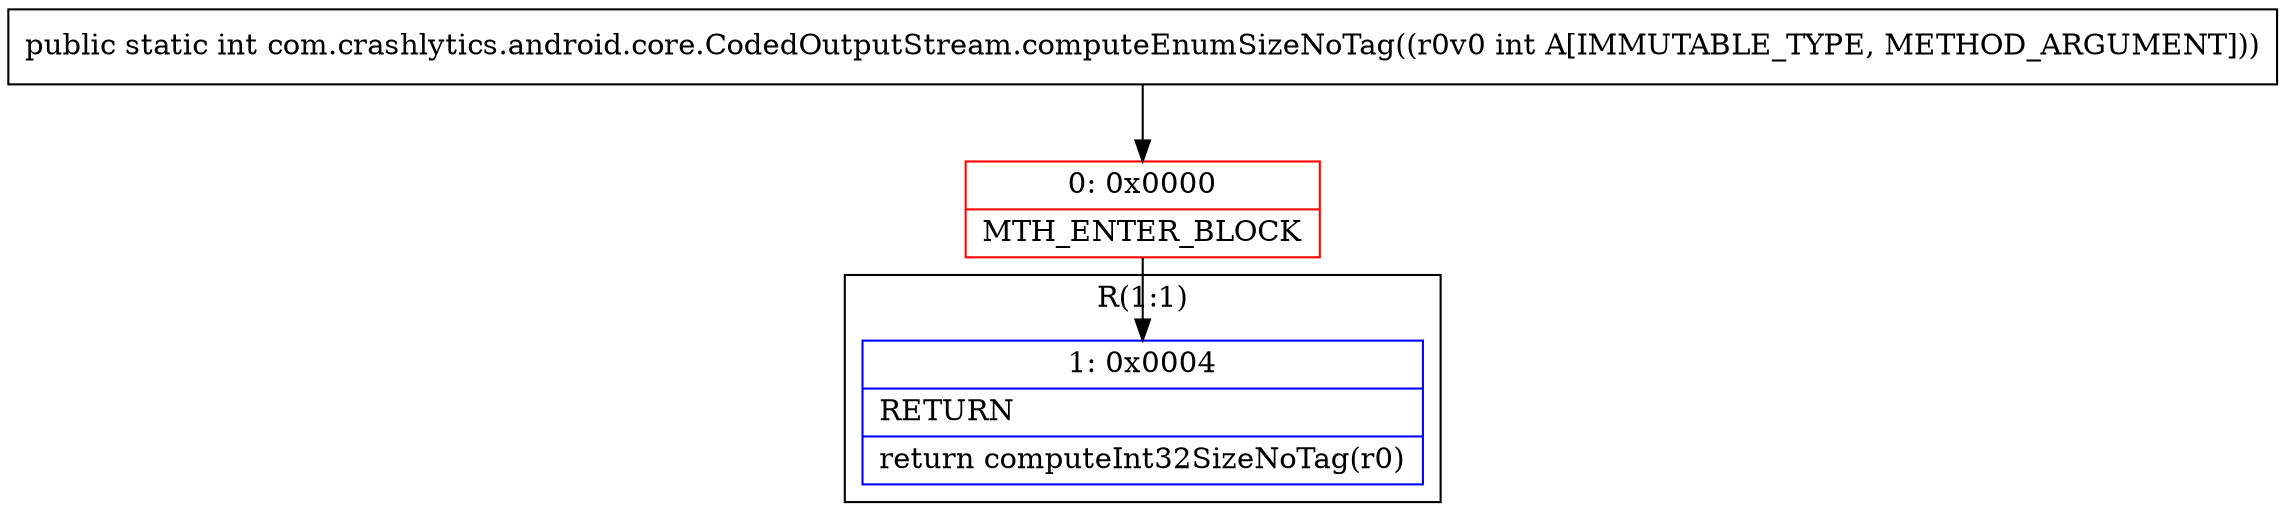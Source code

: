 digraph "CFG forcom.crashlytics.android.core.CodedOutputStream.computeEnumSizeNoTag(I)I" {
subgraph cluster_Region_879294685 {
label = "R(1:1)";
node [shape=record,color=blue];
Node_1 [shape=record,label="{1\:\ 0x0004|RETURN\l|return computeInt32SizeNoTag(r0)\l}"];
}
Node_0 [shape=record,color=red,label="{0\:\ 0x0000|MTH_ENTER_BLOCK\l}"];
MethodNode[shape=record,label="{public static int com.crashlytics.android.core.CodedOutputStream.computeEnumSizeNoTag((r0v0 int A[IMMUTABLE_TYPE, METHOD_ARGUMENT])) }"];
MethodNode -> Node_0;
Node_0 -> Node_1;
}

